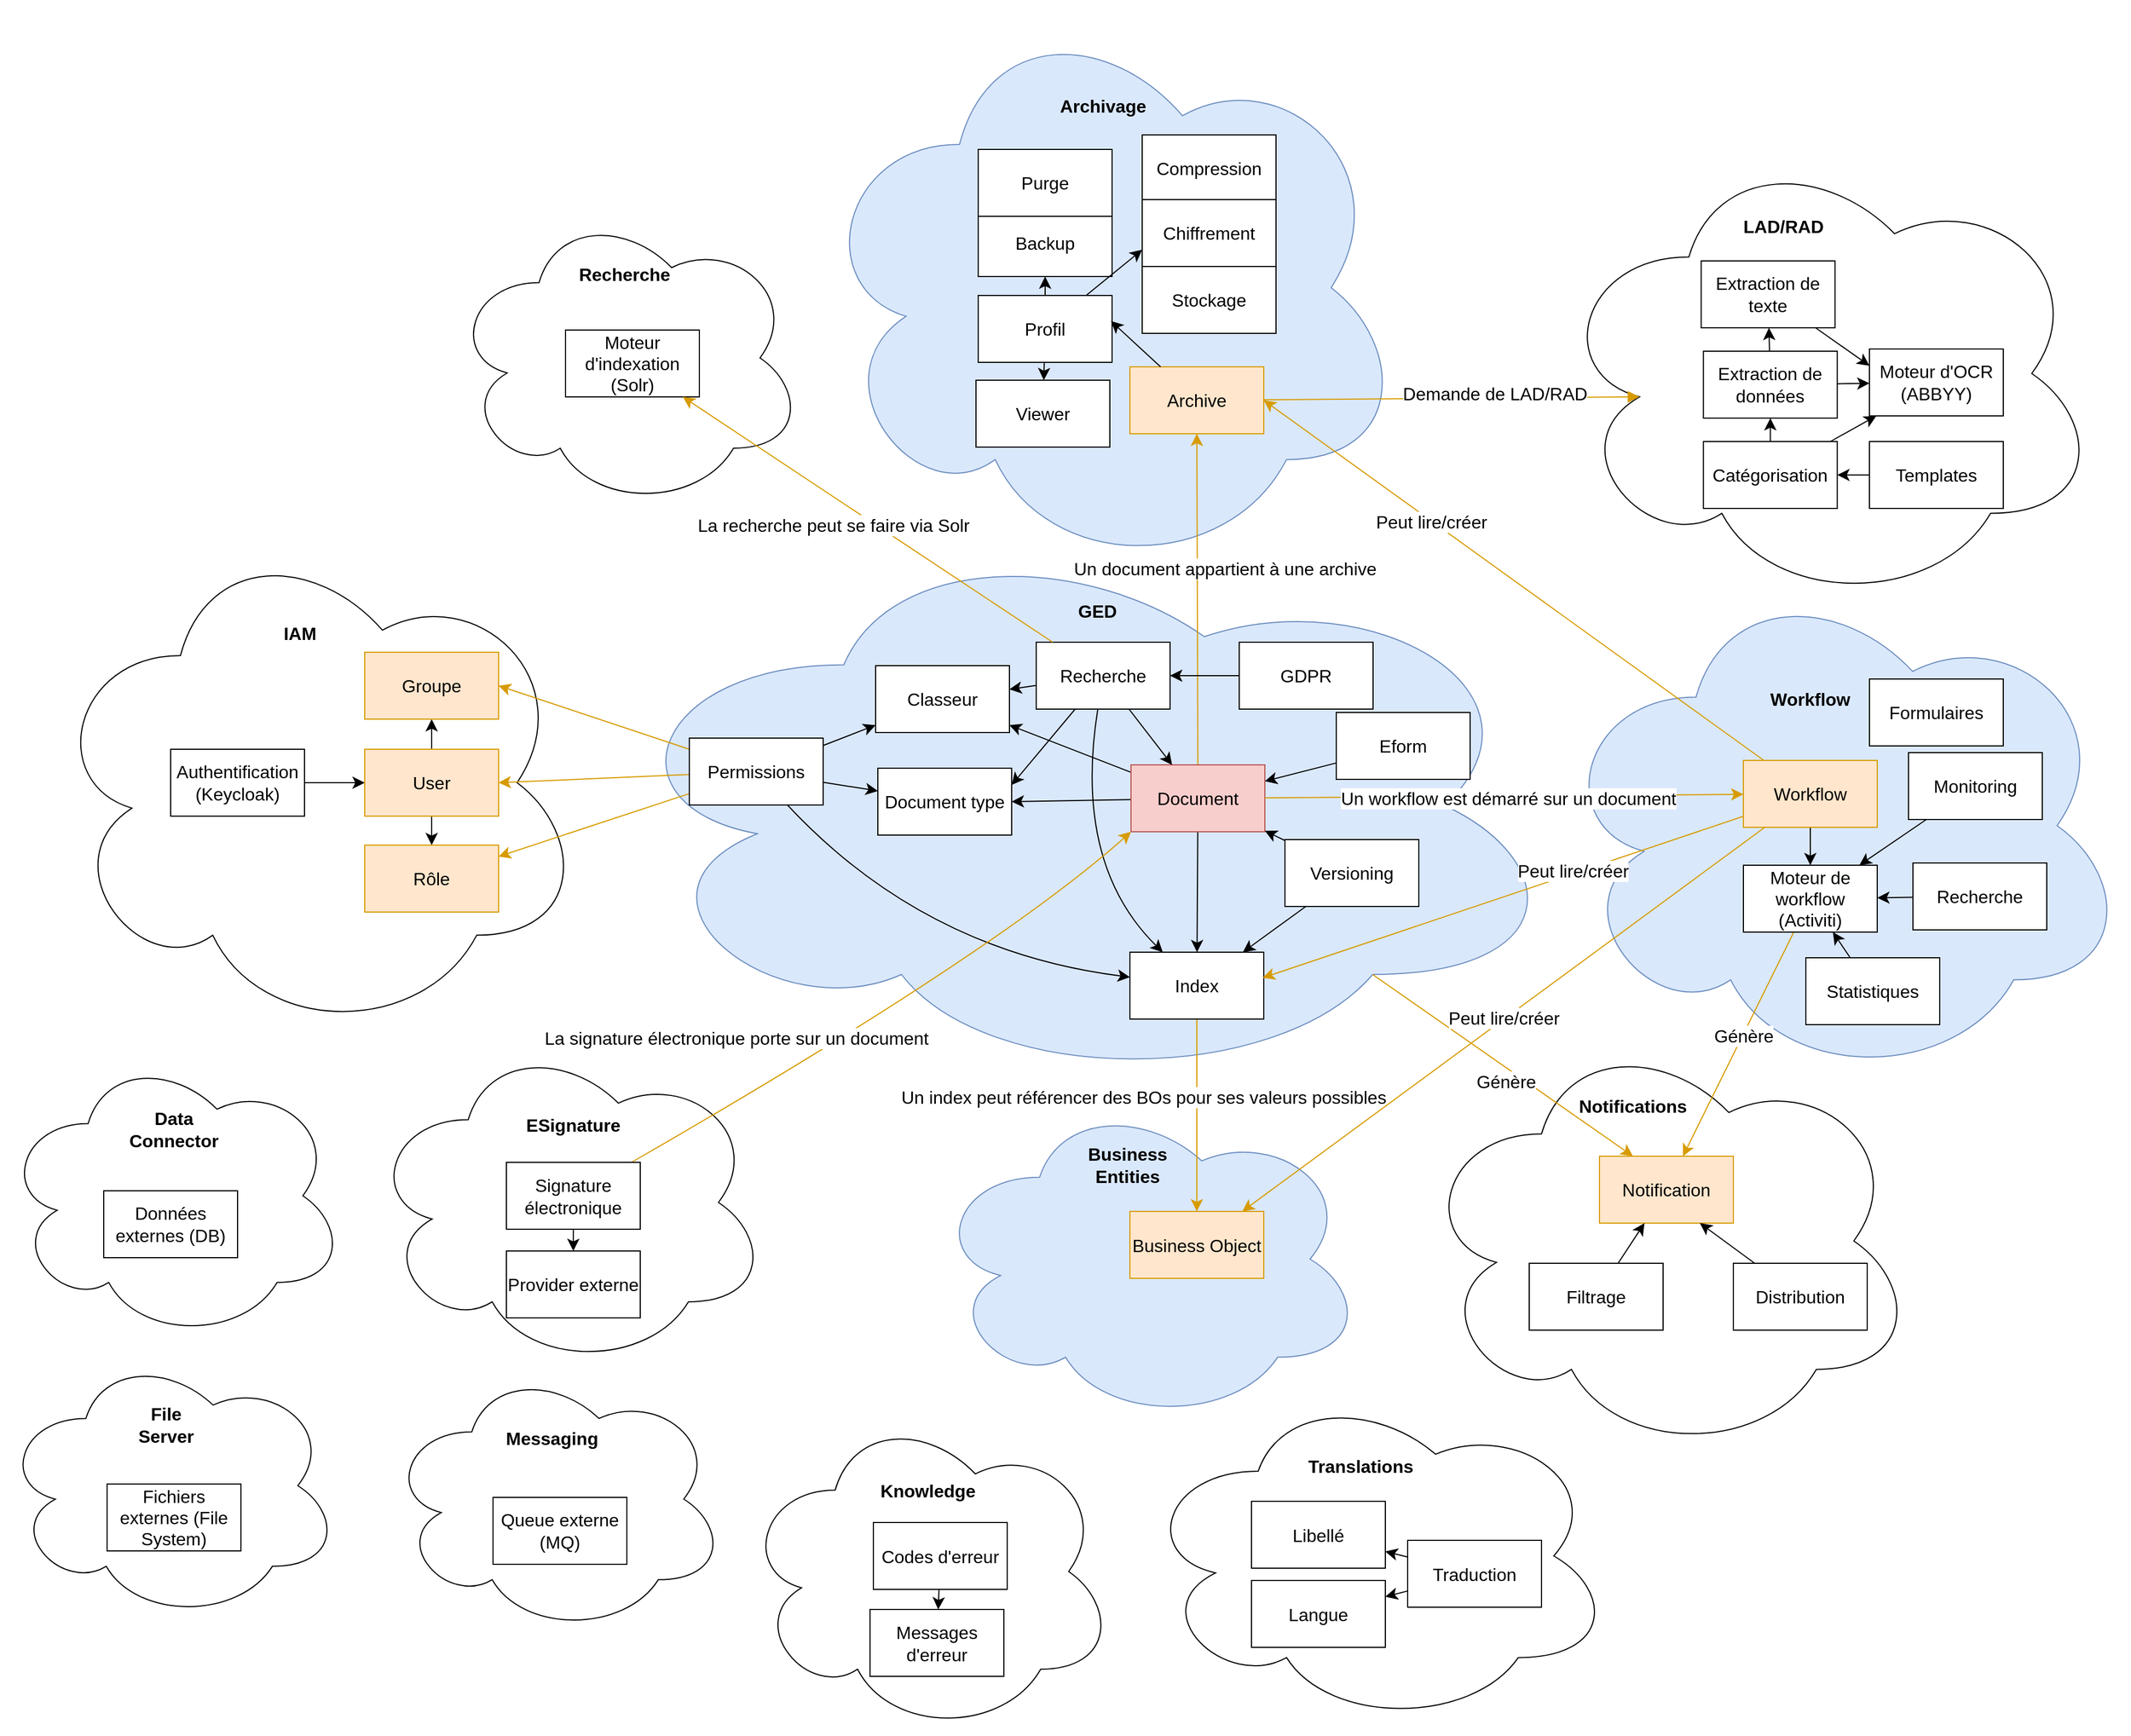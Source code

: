 <mxfile version="23.1.1" type="github">
  <diagram name="Page-1" id="0cTdit1bKc_Ym_qucfK5">
    <mxGraphModel dx="3034" dy="1724" grid="0" gridSize="10" guides="1" tooltips="1" connect="1" arrows="1" fold="1" page="0" pageScale="1" pageWidth="827" pageHeight="1169" math="0" shadow="0">
      <root>
        <mxCell id="0" />
        <mxCell id="1" parent="0" />
        <mxCell id="MWsR9NhOi4AlFJ0MHyTv-120" value="" style="ellipse;shape=cloud;whiteSpace=wrap;html=1;fontSize=16;" parent="1" vertex="1">
          <mxGeometry x="44" y="263" width="448" height="384" as="geometry" />
        </mxCell>
        <mxCell id="MWsR9NhOi4AlFJ0MHyTv-60" value="" style="ellipse;shape=cloud;whiteSpace=wrap;html=1;fontSize=16;" parent="1" vertex="1">
          <mxGeometry x="-1185" y="-184" width="483" height="456" as="geometry" />
        </mxCell>
        <mxCell id="MWsR9NhOi4AlFJ0MHyTv-30" value="" style="ellipse;shape=cloud;whiteSpace=wrap;html=1;fontSize=16;fillColor=#dae8fc;strokeColor=#6c8ebf;" parent="1" vertex="1">
          <mxGeometry x="-499" y="-657" width="533" height="514" as="geometry" />
        </mxCell>
        <mxCell id="MWsR9NhOi4AlFJ0MHyTv-17" value="" style="ellipse;shape=cloud;whiteSpace=wrap;html=1;fontSize=16;fillColor=#dae8fc;strokeColor=#6c8ebf;" parent="1" vertex="1">
          <mxGeometry x="-391" y="324.5" width="388" height="293.5" as="geometry" />
        </mxCell>
        <mxCell id="MWsR9NhOi4AlFJ0MHyTv-8" value="" style="ellipse;shape=cloud;whiteSpace=wrap;html=1;fontSize=16;fillColor=#dae8fc;strokeColor=#6c8ebf;" parent="1" vertex="1">
          <mxGeometry x="-685" y="-188" width="862" height="505" as="geometry" />
        </mxCell>
        <mxCell id="MWsR9NhOi4AlFJ0MHyTv-7" style="edgeStyle=none;curved=1;rounded=0;orthogonalLoop=1;jettySize=auto;html=1;fontSize=12;startSize=8;endSize=8;" parent="1" source="MWsR9NhOi4AlFJ0MHyTv-1" target="MWsR9NhOi4AlFJ0MHyTv-2" edge="1">
          <mxGeometry relative="1" as="geometry" />
        </mxCell>
        <mxCell id="MWsR9NhOi4AlFJ0MHyTv-15" style="edgeStyle=none;curved=1;rounded=0;orthogonalLoop=1;jettySize=auto;html=1;entryX=1;entryY=0.5;entryDx=0;entryDy=0;fontSize=12;startSize=8;endSize=8;" parent="1" source="MWsR9NhOi4AlFJ0MHyTv-1" target="MWsR9NhOi4AlFJ0MHyTv-3" edge="1">
          <mxGeometry relative="1" as="geometry" />
        </mxCell>
        <mxCell id="MWsR9NhOi4AlFJ0MHyTv-32" style="edgeStyle=none;curved=1;rounded=0;orthogonalLoop=1;jettySize=auto;html=1;entryX=0.5;entryY=1;entryDx=0;entryDy=0;fontSize=12;startSize=8;endSize=8;startArrow=none;startFill=0;fillColor=#ffe6cc;strokeColor=#d79b00;endArrow=classic;endFill=1;" parent="1" source="MWsR9NhOi4AlFJ0MHyTv-1" target="MWsR9NhOi4AlFJ0MHyTv-31" edge="1">
          <mxGeometry relative="1" as="geometry" />
        </mxCell>
        <mxCell id="MWsR9NhOi4AlFJ0MHyTv-38" value="Un document appartient à une archive" style="edgeLabel;html=1;align=center;verticalAlign=middle;resizable=0;points=[];fontSize=16;" parent="MWsR9NhOi4AlFJ0MHyTv-32" vertex="1" connectable="0">
          <mxGeometry x="0.11" y="-2" relative="1" as="geometry">
            <mxPoint x="22" y="-11" as="offset" />
          </mxGeometry>
        </mxCell>
        <mxCell id="MWsR9NhOi4AlFJ0MHyTv-55" style="edgeStyle=none;curved=1;rounded=0;orthogonalLoop=1;jettySize=auto;html=1;fontSize=12;startSize=8;endSize=8;" parent="1" source="MWsR9NhOi4AlFJ0MHyTv-1" target="MWsR9NhOi4AlFJ0MHyTv-54" edge="1">
          <mxGeometry relative="1" as="geometry" />
        </mxCell>
        <mxCell id="MWsR9NhOi4AlFJ0MHyTv-1" value="Document" style="rounded=0;whiteSpace=wrap;html=1;fontSize=16;fillColor=#f8cecc;strokeColor=#b85450;" parent="1" vertex="1">
          <mxGeometry x="-212" y="28" width="120" height="60" as="geometry" />
        </mxCell>
        <mxCell id="MWsR9NhOi4AlFJ0MHyTv-25" style="edgeStyle=none;curved=1;rounded=0;orthogonalLoop=1;jettySize=auto;html=1;fontSize=12;startSize=8;endSize=8;fillColor=#ffe6cc;strokeColor=#d79b00;" parent="1" source="MWsR9NhOi4AlFJ0MHyTv-2" target="MWsR9NhOi4AlFJ0MHyTv-18" edge="1">
          <mxGeometry relative="1" as="geometry" />
        </mxCell>
        <mxCell id="MWsR9NhOi4AlFJ0MHyTv-27" value="Un index peut référencer des BOs pour ses valeurs possibles" style="edgeLabel;html=1;align=center;verticalAlign=middle;resizable=0;points=[];fontSize=16;" parent="MWsR9NhOi4AlFJ0MHyTv-25" vertex="1" connectable="0">
          <mxGeometry x="-0.388" y="4" relative="1" as="geometry">
            <mxPoint x="-52" y="17" as="offset" />
          </mxGeometry>
        </mxCell>
        <mxCell id="MWsR9NhOi4AlFJ0MHyTv-129" style="edgeStyle=none;curved=1;rounded=0;orthogonalLoop=1;jettySize=auto;html=1;entryX=0.25;entryY=0;entryDx=0;entryDy=0;fontSize=12;startSize=8;endSize=8;exitX=0.8;exitY=0.8;exitDx=0;exitDy=0;exitPerimeter=0;fillColor=#ffe6cc;strokeColor=#d79b00;" parent="1" source="MWsR9NhOi4AlFJ0MHyTv-8" target="MWsR9NhOi4AlFJ0MHyTv-121" edge="1">
          <mxGeometry relative="1" as="geometry" />
        </mxCell>
        <mxCell id="MWsR9NhOi4AlFJ0MHyTv-130" value="Génère" style="edgeLabel;html=1;align=center;verticalAlign=middle;resizable=0;points=[];fontSize=16;" parent="MWsR9NhOi4AlFJ0MHyTv-129" vertex="1" connectable="0">
          <mxGeometry x="-0.18" y="-1" relative="1" as="geometry">
            <mxPoint x="24" y="28" as="offset" />
          </mxGeometry>
        </mxCell>
        <mxCell id="MWsR9NhOi4AlFJ0MHyTv-2" value="Index" style="rounded=0;whiteSpace=wrap;html=1;fontSize=16;" parent="1" vertex="1">
          <mxGeometry x="-213" y="196" width="120" height="60" as="geometry" />
        </mxCell>
        <mxCell id="MWsR9NhOi4AlFJ0MHyTv-3" value="Document type" style="rounded=0;whiteSpace=wrap;html=1;fontSize=16;" parent="1" vertex="1">
          <mxGeometry x="-439" y="31" width="120" height="60" as="geometry" />
        </mxCell>
        <mxCell id="MWsR9NhOi4AlFJ0MHyTv-9" value="GED" style="text;html=1;strokeColor=none;fillColor=none;align=center;verticalAlign=middle;whiteSpace=wrap;rounded=0;fontSize=16;fontStyle=1" parent="1" vertex="1">
          <mxGeometry x="-272" y="-125" width="60" height="30" as="geometry" />
        </mxCell>
        <mxCell id="MWsR9NhOi4AlFJ0MHyTv-10" value="" style="ellipse;shape=cloud;whiteSpace=wrap;html=1;fontSize=16;fillColor=#dae8fc;strokeColor=#6c8ebf;" parent="1" vertex="1">
          <mxGeometry x="165" y="-148" width="518" height="461" as="geometry" />
        </mxCell>
        <mxCell id="MWsR9NhOi4AlFJ0MHyTv-20" style="edgeStyle=none;curved=1;rounded=0;orthogonalLoop=1;jettySize=auto;html=1;fontSize=12;startSize=8;endSize=8;endArrow=none;endFill=0;startArrow=classic;startFill=1;fillColor=#ffe6cc;strokeColor=#d79b00;" parent="1" source="MWsR9NhOi4AlFJ0MHyTv-11" target="MWsR9NhOi4AlFJ0MHyTv-1" edge="1">
          <mxGeometry relative="1" as="geometry" />
        </mxCell>
        <mxCell id="MWsR9NhOi4AlFJ0MHyTv-26" value="Un workflow est démarré sur un document" style="edgeLabel;html=1;align=center;verticalAlign=middle;resizable=0;points=[];fontSize=16;" parent="MWsR9NhOi4AlFJ0MHyTv-20" vertex="1" connectable="0">
          <mxGeometry x="0.148" relative="1" as="geometry">
            <mxPoint x="35" y="2" as="offset" />
          </mxGeometry>
        </mxCell>
        <mxCell id="MWsR9NhOi4AlFJ0MHyTv-39" style="edgeStyle=none;curved=1;rounded=0;orthogonalLoop=1;jettySize=auto;html=1;entryX=1;entryY=0.5;entryDx=0;entryDy=0;fontSize=12;startSize=8;endSize=8;fillColor=#ffe6cc;strokeColor=#d79b00;" parent="1" source="MWsR9NhOi4AlFJ0MHyTv-11" target="MWsR9NhOi4AlFJ0MHyTv-31" edge="1">
          <mxGeometry relative="1" as="geometry" />
        </mxCell>
        <mxCell id="MWsR9NhOi4AlFJ0MHyTv-40" value="Peut lire/créer" style="edgeLabel;html=1;align=center;verticalAlign=middle;resizable=0;points=[];fontSize=16;" parent="MWsR9NhOi4AlFJ0MHyTv-39" vertex="1" connectable="0">
          <mxGeometry x="0.33" y="1" relative="1" as="geometry">
            <mxPoint as="offset" />
          </mxGeometry>
        </mxCell>
        <mxCell id="MWsR9NhOi4AlFJ0MHyTv-44" style="edgeStyle=none;curved=1;rounded=0;orthogonalLoop=1;jettySize=auto;html=1;fontSize=12;startSize=8;endSize=8;fillColor=#ffe6cc;strokeColor=#d79b00;" parent="1" source="MWsR9NhOi4AlFJ0MHyTv-11" target="MWsR9NhOi4AlFJ0MHyTv-18" edge="1">
          <mxGeometry relative="1" as="geometry" />
        </mxCell>
        <mxCell id="MWsR9NhOi4AlFJ0MHyTv-45" value="Peut lire/créer" style="edgeLabel;html=1;align=center;verticalAlign=middle;resizable=0;points=[];fontSize=16;" parent="MWsR9NhOi4AlFJ0MHyTv-44" vertex="1" connectable="0">
          <mxGeometry x="-0.002" y="-1" relative="1" as="geometry">
            <mxPoint as="offset" />
          </mxGeometry>
        </mxCell>
        <mxCell id="MWsR9NhOi4AlFJ0MHyTv-164" style="edgeStyle=none;curved=1;rounded=0;orthogonalLoop=1;jettySize=auto;html=1;fontSize=12;startSize=8;endSize=8;" parent="1" source="MWsR9NhOi4AlFJ0MHyTv-11" target="MWsR9NhOi4AlFJ0MHyTv-46" edge="1">
          <mxGeometry relative="1" as="geometry" />
        </mxCell>
        <mxCell id="MWsR9NhOi4AlFJ0MHyTv-11" value="Workflow" style="rounded=0;whiteSpace=wrap;html=1;fontSize=16;fillColor=#ffe6cc;strokeColor=#d79b00;" parent="1" vertex="1">
          <mxGeometry x="337" y="24" width="120" height="60" as="geometry" />
        </mxCell>
        <mxCell id="MWsR9NhOi4AlFJ0MHyTv-13" value="Workflow" style="text;html=1;strokeColor=none;fillColor=none;align=center;verticalAlign=middle;whiteSpace=wrap;rounded=0;fontSize=16;fontStyle=1" parent="1" vertex="1">
          <mxGeometry x="367" y="-46" width="60" height="30" as="geometry" />
        </mxCell>
        <mxCell id="MWsR9NhOi4AlFJ0MHyTv-18" value="Business Object" style="rounded=0;whiteSpace=wrap;html=1;fontSize=16;fillColor=#ffe6cc;strokeColor=#d79b00;" parent="1" vertex="1">
          <mxGeometry x="-213" y="428.5" width="120" height="60" as="geometry" />
        </mxCell>
        <mxCell id="MWsR9NhOi4AlFJ0MHyTv-21" value="Business Entities " style="text;html=1;strokeColor=none;fillColor=none;align=center;verticalAlign=middle;whiteSpace=wrap;rounded=0;fontSize=16;fontStyle=1" parent="1" vertex="1">
          <mxGeometry x="-245" y="371.5" width="60" height="30" as="geometry" />
        </mxCell>
        <mxCell id="MWsR9NhOi4AlFJ0MHyTv-31" value="Archive" style="rounded=0;whiteSpace=wrap;html=1;fontSize=16;fillColor=#ffe6cc;strokeColor=#d79b00;" parent="1" vertex="1">
          <mxGeometry x="-213" y="-329" width="120" height="60" as="geometry" />
        </mxCell>
        <mxCell id="MWsR9NhOi4AlFJ0MHyTv-33" value="Stockage" style="rounded=0;whiteSpace=wrap;html=1;fontSize=16;" parent="1" vertex="1">
          <mxGeometry x="-202" y="-419" width="120" height="60" as="geometry" />
        </mxCell>
        <mxCell id="MWsR9NhOi4AlFJ0MHyTv-35" value="Archivage" style="text;html=1;strokeColor=none;fillColor=none;align=center;verticalAlign=middle;whiteSpace=wrap;rounded=0;fontSize=16;shadow=0;fontStyle=1" parent="1" vertex="1">
          <mxGeometry x="-267" y="-578" width="60" height="30" as="geometry" />
        </mxCell>
        <mxCell id="MWsR9NhOi4AlFJ0MHyTv-36" value="Backup" style="rounded=0;whiteSpace=wrap;html=1;fontSize=16;" parent="1" vertex="1">
          <mxGeometry x="-349" y="-470" width="120" height="60" as="geometry" />
        </mxCell>
        <mxCell id="MWsR9NhOi4AlFJ0MHyTv-42" style="edgeStyle=none;curved=1;rounded=0;orthogonalLoop=1;jettySize=auto;html=1;entryX=0.992;entryY=0.383;entryDx=0;entryDy=0;entryPerimeter=0;fontSize=12;startSize=8;endSize=8;fillColor=#ffe6cc;strokeColor=#d79b00;" parent="1" source="MWsR9NhOi4AlFJ0MHyTv-11" target="MWsR9NhOi4AlFJ0MHyTv-2" edge="1">
          <mxGeometry relative="1" as="geometry" />
        </mxCell>
        <mxCell id="MWsR9NhOi4AlFJ0MHyTv-43" value="Peut lire/créer" style="edgeLabel;html=1;align=center;verticalAlign=middle;resizable=0;points=[];fontSize=16;" parent="MWsR9NhOi4AlFJ0MHyTv-42" vertex="1" connectable="0">
          <mxGeometry x="0.169" y="-1" relative="1" as="geometry">
            <mxPoint x="99" y="-35" as="offset" />
          </mxGeometry>
        </mxCell>
        <mxCell id="MWsR9NhOi4AlFJ0MHyTv-127" style="edgeStyle=none;curved=1;rounded=0;orthogonalLoop=1;jettySize=auto;html=1;fontSize=12;startSize=8;endSize=8;fillColor=#ffe6cc;strokeColor=#d79b00;" parent="1" source="MWsR9NhOi4AlFJ0MHyTv-46" target="MWsR9NhOi4AlFJ0MHyTv-121" edge="1">
          <mxGeometry relative="1" as="geometry" />
        </mxCell>
        <mxCell id="MWsR9NhOi4AlFJ0MHyTv-128" value="Génère" style="edgeLabel;html=1;align=center;verticalAlign=middle;resizable=0;points=[];fontSize=16;" parent="MWsR9NhOi4AlFJ0MHyTv-127" vertex="1" connectable="0">
          <mxGeometry x="-0.08" relative="1" as="geometry">
            <mxPoint as="offset" />
          </mxGeometry>
        </mxCell>
        <mxCell id="MWsR9NhOi4AlFJ0MHyTv-46" value="Moteur de workflow (Activiti)" style="rounded=0;whiteSpace=wrap;html=1;fontSize=16;" parent="1" vertex="1">
          <mxGeometry x="337" y="118" width="120" height="60" as="geometry" />
        </mxCell>
        <mxCell id="MWsR9NhOi4AlFJ0MHyTv-165" style="edgeStyle=none;curved=1;rounded=0;orthogonalLoop=1;jettySize=auto;html=1;fontSize=12;startSize=8;endSize=8;" parent="1" source="MWsR9NhOi4AlFJ0MHyTv-48" target="MWsR9NhOi4AlFJ0MHyTv-46" edge="1">
          <mxGeometry relative="1" as="geometry" />
        </mxCell>
        <mxCell id="MWsR9NhOi4AlFJ0MHyTv-48" value="Monitoring" style="rounded=0;whiteSpace=wrap;html=1;fontSize=16;" parent="1" vertex="1">
          <mxGeometry x="485" y="17" width="120" height="60" as="geometry" />
        </mxCell>
        <mxCell id="MWsR9NhOi4AlFJ0MHyTv-157" style="edgeStyle=none;curved=1;rounded=0;orthogonalLoop=1;jettySize=auto;html=1;fontSize=12;startSize=8;endSize=8;" parent="1" source="MWsR9NhOi4AlFJ0MHyTv-50" target="MWsR9NhOi4AlFJ0MHyTv-54" edge="1">
          <mxGeometry relative="1" as="geometry" />
        </mxCell>
        <mxCell id="MWsR9NhOi4AlFJ0MHyTv-158" style="edgeStyle=none;curved=1;rounded=0;orthogonalLoop=1;jettySize=auto;html=1;fontSize=12;startSize=8;endSize=8;" parent="1" source="MWsR9NhOi4AlFJ0MHyTv-50" target="MWsR9NhOi4AlFJ0MHyTv-1" edge="1">
          <mxGeometry relative="1" as="geometry" />
        </mxCell>
        <mxCell id="MWsR9NhOi4AlFJ0MHyTv-159" style="edgeStyle=none;curved=1;rounded=0;orthogonalLoop=1;jettySize=auto;html=1;fontSize=12;startSize=8;endSize=8;" parent="1" source="MWsR9NhOi4AlFJ0MHyTv-50" target="MWsR9NhOi4AlFJ0MHyTv-2" edge="1">
          <mxGeometry relative="1" as="geometry">
            <Array as="points">
              <mxPoint x="-264" y="117" />
            </Array>
          </mxGeometry>
        </mxCell>
        <mxCell id="MWsR9NhOi4AlFJ0MHyTv-160" style="edgeStyle=none;curved=1;rounded=0;orthogonalLoop=1;jettySize=auto;html=1;entryX=1;entryY=0.25;entryDx=0;entryDy=0;fontSize=12;startSize=8;endSize=8;" parent="1" source="MWsR9NhOi4AlFJ0MHyTv-50" target="MWsR9NhOi4AlFJ0MHyTv-3" edge="1">
          <mxGeometry relative="1" as="geometry" />
        </mxCell>
        <mxCell id="MWsR9NhOi4AlFJ0MHyTv-50" value="Recherche" style="rounded=0;whiteSpace=wrap;html=1;fontSize=16;" parent="1" vertex="1">
          <mxGeometry x="-297" y="-82" width="120" height="60" as="geometry" />
        </mxCell>
        <mxCell id="MWsR9NhOi4AlFJ0MHyTv-54" value="Classeur" style="rounded=0;whiteSpace=wrap;html=1;fontSize=16;" parent="1" vertex="1">
          <mxGeometry x="-441" y="-61" width="120" height="60" as="geometry" />
        </mxCell>
        <mxCell id="MWsR9NhOi4AlFJ0MHyTv-57" style="edgeStyle=none;curved=1;rounded=0;orthogonalLoop=1;jettySize=auto;html=1;fontSize=12;startSize=8;endSize=8;" parent="1" source="MWsR9NhOi4AlFJ0MHyTv-56" target="MWsR9NhOi4AlFJ0MHyTv-54" edge="1">
          <mxGeometry relative="1" as="geometry" />
        </mxCell>
        <mxCell id="MWsR9NhOi4AlFJ0MHyTv-58" style="edgeStyle=none;curved=1;rounded=0;orthogonalLoop=1;jettySize=auto;html=1;fontSize=12;startSize=8;endSize=8;" parent="1" source="MWsR9NhOi4AlFJ0MHyTv-56" target="MWsR9NhOi4AlFJ0MHyTv-3" edge="1">
          <mxGeometry relative="1" as="geometry" />
        </mxCell>
        <mxCell id="MWsR9NhOi4AlFJ0MHyTv-74" style="edgeStyle=none;curved=1;rounded=0;orthogonalLoop=1;jettySize=auto;html=1;entryX=1;entryY=0.5;entryDx=0;entryDy=0;fontSize=12;startSize=8;endSize=8;fillColor=#ffe6cc;strokeColor=#d79b00;" parent="1" source="MWsR9NhOi4AlFJ0MHyTv-56" target="MWsR9NhOi4AlFJ0MHyTv-65" edge="1">
          <mxGeometry relative="1" as="geometry" />
        </mxCell>
        <mxCell id="MWsR9NhOi4AlFJ0MHyTv-75" style="edgeStyle=none;curved=1;rounded=0;orthogonalLoop=1;jettySize=auto;html=1;entryX=1;entryY=0.5;entryDx=0;entryDy=0;fontSize=12;startSize=8;endSize=8;fillColor=#ffe6cc;strokeColor=#d79b00;" parent="1" source="MWsR9NhOi4AlFJ0MHyTv-56" target="MWsR9NhOi4AlFJ0MHyTv-62" edge="1">
          <mxGeometry relative="1" as="geometry" />
        </mxCell>
        <mxCell id="MWsR9NhOi4AlFJ0MHyTv-76" style="edgeStyle=none;curved=1;rounded=0;orthogonalLoop=1;jettySize=auto;html=1;fontSize=12;startSize=8;endSize=8;fillColor=#ffe6cc;strokeColor=#d79b00;" parent="1" source="MWsR9NhOi4AlFJ0MHyTv-56" target="MWsR9NhOi4AlFJ0MHyTv-63" edge="1">
          <mxGeometry relative="1" as="geometry" />
        </mxCell>
        <mxCell id="MWsR9NhOi4AlFJ0MHyTv-156" style="edgeStyle=none;curved=1;rounded=0;orthogonalLoop=1;jettySize=auto;html=1;fontSize=12;startSize=8;endSize=8;" parent="1" source="MWsR9NhOi4AlFJ0MHyTv-56" target="MWsR9NhOi4AlFJ0MHyTv-2" edge="1">
          <mxGeometry relative="1" as="geometry">
            <Array as="points">
              <mxPoint x="-398" y="195" />
            </Array>
          </mxGeometry>
        </mxCell>
        <mxCell id="MWsR9NhOi4AlFJ0MHyTv-56" value="Permissions" style="rounded=0;whiteSpace=wrap;html=1;fontSize=16;" parent="1" vertex="1">
          <mxGeometry x="-608" y="4" width="120" height="60" as="geometry" />
        </mxCell>
        <mxCell id="MWsR9NhOi4AlFJ0MHyTv-66" style="edgeStyle=none;curved=1;rounded=0;orthogonalLoop=1;jettySize=auto;html=1;fontSize=12;startSize=8;endSize=8;" parent="1" source="MWsR9NhOi4AlFJ0MHyTv-61" target="MWsR9NhOi4AlFJ0MHyTv-62" edge="1">
          <mxGeometry relative="1" as="geometry" />
        </mxCell>
        <mxCell id="MWsR9NhOi4AlFJ0MHyTv-61" value="Authentification (Keycloak)" style="rounded=0;whiteSpace=wrap;html=1;fontSize=16;" parent="1" vertex="1">
          <mxGeometry x="-1073" y="14" width="120" height="60" as="geometry" />
        </mxCell>
        <mxCell id="MWsR9NhOi4AlFJ0MHyTv-72" style="edgeStyle=none;curved=1;rounded=0;orthogonalLoop=1;jettySize=auto;html=1;fontSize=12;startSize=8;endSize=8;" parent="1" source="MWsR9NhOi4AlFJ0MHyTv-62" target="MWsR9NhOi4AlFJ0MHyTv-65" edge="1">
          <mxGeometry relative="1" as="geometry" />
        </mxCell>
        <mxCell id="MWsR9NhOi4AlFJ0MHyTv-73" style="edgeStyle=none;curved=1;rounded=0;orthogonalLoop=1;jettySize=auto;html=1;fontSize=12;startSize=8;endSize=8;" parent="1" source="MWsR9NhOi4AlFJ0MHyTv-62" target="MWsR9NhOi4AlFJ0MHyTv-63" edge="1">
          <mxGeometry relative="1" as="geometry" />
        </mxCell>
        <mxCell id="MWsR9NhOi4AlFJ0MHyTv-62" value="User" style="rounded=0;whiteSpace=wrap;html=1;fontSize=16;fillColor=#ffe6cc;strokeColor=#d79b00;" parent="1" vertex="1">
          <mxGeometry x="-899" y="14" width="120" height="60" as="geometry" />
        </mxCell>
        <mxCell id="MWsR9NhOi4AlFJ0MHyTv-63" value="Rôle" style="rounded=0;whiteSpace=wrap;html=1;fontSize=16;fillColor=#ffe6cc;strokeColor=#d79b00;" parent="1" vertex="1">
          <mxGeometry x="-899" y="100" width="120" height="60" as="geometry" />
        </mxCell>
        <mxCell id="MWsR9NhOi4AlFJ0MHyTv-65" value="Groupe" style="rounded=0;whiteSpace=wrap;html=1;fontSize=16;fillColor=#ffe6cc;strokeColor=#d79b00;" parent="1" vertex="1">
          <mxGeometry x="-899" y="-73" width="120" height="60" as="geometry" />
        </mxCell>
        <mxCell id="MWsR9NhOi4AlFJ0MHyTv-67" value="IAM" style="text;html=1;strokeColor=none;fillColor=none;align=center;verticalAlign=middle;whiteSpace=wrap;rounded=0;fontSize=16;fontStyle=1" parent="1" vertex="1">
          <mxGeometry x="-987" y="-105" width="60" height="30" as="geometry" />
        </mxCell>
        <mxCell id="MWsR9NhOi4AlFJ0MHyTv-78" style="edgeStyle=none;curved=1;rounded=0;orthogonalLoop=1;jettySize=auto;html=1;fontSize=12;startSize=8;endSize=8;" parent="1" source="MWsR9NhOi4AlFJ0MHyTv-77" target="MWsR9NhOi4AlFJ0MHyTv-46" edge="1">
          <mxGeometry relative="1" as="geometry" />
        </mxCell>
        <mxCell id="MWsR9NhOi4AlFJ0MHyTv-77" value="Recherche" style="rounded=0;whiteSpace=wrap;html=1;fontSize=16;" parent="1" vertex="1">
          <mxGeometry x="489" y="116" width="120" height="60" as="geometry" />
        </mxCell>
        <mxCell id="MWsR9NhOi4AlFJ0MHyTv-79" value="" style="ellipse;shape=cloud;whiteSpace=wrap;html=1;fontSize=16;" parent="1" vertex="1">
          <mxGeometry x="165.16" y="-532" width="491.84" height="418" as="geometry" />
        </mxCell>
        <mxCell id="MWsR9NhOi4AlFJ0MHyTv-83" style="edgeStyle=none;curved=1;rounded=0;orthogonalLoop=1;jettySize=auto;html=1;fontSize=12;startSize=8;endSize=8;startArrow=block;startFill=1;endArrow=none;endFill=0;fillColor=#ffe6cc;strokeColor=#d79b00;exitX=0.16;exitY=0.55;exitDx=0;exitDy=0;exitPerimeter=0;" parent="1" source="MWsR9NhOi4AlFJ0MHyTv-79" target="MWsR9NhOi4AlFJ0MHyTv-31" edge="1">
          <mxGeometry relative="1" as="geometry">
            <mxPoint x="230" y="-269" as="sourcePoint" />
          </mxGeometry>
        </mxCell>
        <mxCell id="MWsR9NhOi4AlFJ0MHyTv-84" value="Demande de LAD/RAD" style="edgeLabel;html=1;align=center;verticalAlign=middle;resizable=0;points=[];fontSize=16;" parent="MWsR9NhOi4AlFJ0MHyTv-83" vertex="1" connectable="0">
          <mxGeometry x="-0.062" y="-2" relative="1" as="geometry">
            <mxPoint x="28" y="-2" as="offset" />
          </mxGeometry>
        </mxCell>
        <mxCell id="MWsR9NhOi4AlFJ0MHyTv-81" value="LAD/RAD" style="text;html=1;strokeColor=none;fillColor=none;align=center;verticalAlign=middle;whiteSpace=wrap;rounded=0;fontSize=16;fontStyle=1" parent="1" vertex="1">
          <mxGeometry x="343" y="-470" width="60" height="30" as="geometry" />
        </mxCell>
        <mxCell id="MWsR9NhOi4AlFJ0MHyTv-91" style="edgeStyle=none;curved=1;rounded=0;orthogonalLoop=1;jettySize=auto;html=1;entryX=0;entryY=0.25;entryDx=0;entryDy=0;fontSize=12;startSize=8;endSize=8;" parent="1" source="MWsR9NhOi4AlFJ0MHyTv-85" target="MWsR9NhOi4AlFJ0MHyTv-88" edge="1">
          <mxGeometry relative="1" as="geometry" />
        </mxCell>
        <mxCell id="MWsR9NhOi4AlFJ0MHyTv-85" value="Extraction de texte" style="rounded=0;whiteSpace=wrap;html=1;fontSize=16;" parent="1" vertex="1">
          <mxGeometry x="299.16" y="-424" width="120" height="60" as="geometry" />
        </mxCell>
        <mxCell id="MWsR9NhOi4AlFJ0MHyTv-92" style="edgeStyle=none;curved=1;rounded=0;orthogonalLoop=1;jettySize=auto;html=1;fontSize=12;startSize=8;endSize=8;" parent="1" source="MWsR9NhOi4AlFJ0MHyTv-86" target="MWsR9NhOi4AlFJ0MHyTv-85" edge="1">
          <mxGeometry relative="1" as="geometry" />
        </mxCell>
        <mxCell id="-pzp6EkCXluZw9pxXSIb-16" style="edgeStyle=none;curved=1;rounded=0;orthogonalLoop=1;jettySize=auto;html=1;fontSize=12;startSize=8;endSize=8;" edge="1" parent="1" source="MWsR9NhOi4AlFJ0MHyTv-86" target="MWsR9NhOi4AlFJ0MHyTv-88">
          <mxGeometry relative="1" as="geometry" />
        </mxCell>
        <mxCell id="MWsR9NhOi4AlFJ0MHyTv-86" value="Extraction de données" style="rounded=0;whiteSpace=wrap;html=1;fontSize=16;" parent="1" vertex="1">
          <mxGeometry x="301.16" y="-343" width="120" height="60" as="geometry" />
        </mxCell>
        <mxCell id="MWsR9NhOi4AlFJ0MHyTv-94" style="edgeStyle=none;curved=1;rounded=0;orthogonalLoop=1;jettySize=auto;html=1;fontSize=12;startSize=8;endSize=8;" parent="1" source="MWsR9NhOi4AlFJ0MHyTv-87" target="MWsR9NhOi4AlFJ0MHyTv-88" edge="1">
          <mxGeometry relative="1" as="geometry" />
        </mxCell>
        <mxCell id="-pzp6EkCXluZw9pxXSIb-15" style="edgeStyle=none;curved=1;rounded=0;orthogonalLoop=1;jettySize=auto;html=1;fontSize=12;startSize=8;endSize=8;" edge="1" parent="1" source="MWsR9NhOi4AlFJ0MHyTv-87" target="MWsR9NhOi4AlFJ0MHyTv-86">
          <mxGeometry relative="1" as="geometry" />
        </mxCell>
        <mxCell id="MWsR9NhOi4AlFJ0MHyTv-87" value="Catégorisation" style="rounded=0;whiteSpace=wrap;html=1;fontSize=16;" parent="1" vertex="1">
          <mxGeometry x="301.16" y="-262" width="120" height="60" as="geometry" />
        </mxCell>
        <mxCell id="MWsR9NhOi4AlFJ0MHyTv-88" value="Moteur d&#39;OCR (ABBYY)" style="rounded=0;whiteSpace=wrap;html=1;fontSize=16;" parent="1" vertex="1">
          <mxGeometry x="450" y="-345" width="120" height="60" as="geometry" />
        </mxCell>
        <mxCell id="MWsR9NhOi4AlFJ0MHyTv-95" value="" style="ellipse;shape=cloud;whiteSpace=wrap;html=1;fontSize=16;" parent="1" vertex="1">
          <mxGeometry x="-1224" y="285" width="308" height="259" as="geometry" />
        </mxCell>
        <mxCell id="MWsR9NhOi4AlFJ0MHyTv-96" value="Data Connector" style="text;html=1;strokeColor=none;fillColor=none;align=center;verticalAlign=middle;whiteSpace=wrap;rounded=0;fontSize=16;fontStyle=1" parent="1" vertex="1">
          <mxGeometry x="-1100" y="340" width="60" height="30" as="geometry" />
        </mxCell>
        <mxCell id="MWsR9NhOi4AlFJ0MHyTv-97" value="Données externes (DB)" style="rounded=0;whiteSpace=wrap;html=1;fontSize=16;" parent="1" vertex="1">
          <mxGeometry x="-1133" y="410" width="120" height="60" as="geometry" />
        </mxCell>
        <mxCell id="MWsR9NhOi4AlFJ0MHyTv-99" style="edgeStyle=none;curved=1;rounded=0;orthogonalLoop=1;jettySize=auto;html=1;fontSize=12;startSize=8;endSize=8;" parent="1" source="MWsR9NhOi4AlFJ0MHyTv-98" target="MWsR9NhOi4AlFJ0MHyTv-1" edge="1">
          <mxGeometry relative="1" as="geometry" />
        </mxCell>
        <mxCell id="MWsR9NhOi4AlFJ0MHyTv-98" value="Eform" style="rounded=0;whiteSpace=wrap;html=1;fontSize=16;" parent="1" vertex="1">
          <mxGeometry x="-28" y="-19" width="120" height="60" as="geometry" />
        </mxCell>
        <mxCell id="MWsR9NhOi4AlFJ0MHyTv-100" value="" style="ellipse;shape=cloud;whiteSpace=wrap;html=1;fontSize=16;" parent="1" vertex="1">
          <mxGeometry x="-896" y="272" width="359" height="297" as="geometry" />
        </mxCell>
        <mxCell id="MWsR9NhOi4AlFJ0MHyTv-103" style="edgeStyle=none;curved=1;rounded=0;orthogonalLoop=1;jettySize=auto;html=1;fontSize=12;startSize=8;endSize=8;fillColor=#ffe6cc;strokeColor=#d79b00;entryX=0;entryY=1;entryDx=0;entryDy=0;" parent="1" source="MWsR9NhOi4AlFJ0MHyTv-101" target="MWsR9NhOi4AlFJ0MHyTv-1" edge="1">
          <mxGeometry relative="1" as="geometry">
            <Array as="points">
              <mxPoint x="-334" y="197" />
            </Array>
          </mxGeometry>
        </mxCell>
        <mxCell id="MWsR9NhOi4AlFJ0MHyTv-104" value="La signature électronique porte sur un document" style="edgeLabel;html=1;align=center;verticalAlign=middle;resizable=0;points=[];fontSize=16;" parent="MWsR9NhOi4AlFJ0MHyTv-103" vertex="1" connectable="0">
          <mxGeometry x="-0.481" y="8" relative="1" as="geometry">
            <mxPoint x="-24" y="-35" as="offset" />
          </mxGeometry>
        </mxCell>
        <mxCell id="MWsR9NhOi4AlFJ0MHyTv-140" style="edgeStyle=none;curved=1;rounded=0;orthogonalLoop=1;jettySize=auto;html=1;fontSize=12;startSize=8;endSize=8;" parent="1" source="MWsR9NhOi4AlFJ0MHyTv-101" target="MWsR9NhOi4AlFJ0MHyTv-118" edge="1">
          <mxGeometry relative="1" as="geometry" />
        </mxCell>
        <mxCell id="MWsR9NhOi4AlFJ0MHyTv-101" value="Signature électronique" style="rounded=0;whiteSpace=wrap;html=1;fontSize=16;" parent="1" vertex="1">
          <mxGeometry x="-772" y="384.5" width="120" height="60" as="geometry" />
        </mxCell>
        <mxCell id="MWsR9NhOi4AlFJ0MHyTv-102" value="ESignature" style="text;html=1;strokeColor=none;fillColor=none;align=center;verticalAlign=middle;whiteSpace=wrap;rounded=0;fontSize=16;fontStyle=1" parent="1" vertex="1">
          <mxGeometry x="-742" y="336" width="60" height="30" as="geometry" />
        </mxCell>
        <mxCell id="MWsR9NhOi4AlFJ0MHyTv-109" value="" style="ellipse;shape=cloud;whiteSpace=wrap;html=1;fontSize=16;" parent="1" vertex="1">
          <mxGeometry x="-1225" y="554" width="304" height="241" as="geometry" />
        </mxCell>
        <mxCell id="MWsR9NhOi4AlFJ0MHyTv-110" value="Fichiers externes (File System)" style="rounded=0;whiteSpace=wrap;html=1;fontSize=16;" parent="1" vertex="1">
          <mxGeometry x="-1130" y="673" width="120" height="60" as="geometry" />
        </mxCell>
        <mxCell id="MWsR9NhOi4AlFJ0MHyTv-111" value="File Server" style="text;html=1;strokeColor=none;fillColor=none;align=center;verticalAlign=middle;whiteSpace=wrap;rounded=0;fontSize=16;fontStyle=1" parent="1" vertex="1">
          <mxGeometry x="-1107" y="605" width="60" height="30" as="geometry" />
        </mxCell>
        <mxCell id="MWsR9NhOi4AlFJ0MHyTv-162" style="edgeStyle=none;curved=1;rounded=0;orthogonalLoop=1;jettySize=auto;html=1;fontSize=12;startSize=8;endSize=8;" parent="1" source="MWsR9NhOi4AlFJ0MHyTv-112" target="MWsR9NhOi4AlFJ0MHyTv-50" edge="1">
          <mxGeometry relative="1" as="geometry" />
        </mxCell>
        <mxCell id="MWsR9NhOi4AlFJ0MHyTv-112" value="GDPR" style="rounded=0;whiteSpace=wrap;html=1;fontSize=16;" parent="1" vertex="1">
          <mxGeometry x="-115" y="-82" width="120" height="60" as="geometry" />
        </mxCell>
        <mxCell id="-pzp6EkCXluZw9pxXSIb-5" style="edgeStyle=none;curved=1;rounded=0;orthogonalLoop=1;jettySize=auto;html=1;fontSize=12;startSize=8;endSize=8;" edge="1" parent="1" source="MWsR9NhOi4AlFJ0MHyTv-114" target="-pzp6EkCXluZw9pxXSIb-2">
          <mxGeometry relative="1" as="geometry" />
        </mxCell>
        <mxCell id="-pzp6EkCXluZw9pxXSIb-6" style="edgeStyle=none;curved=1;rounded=0;orthogonalLoop=1;jettySize=auto;html=1;fontSize=12;startSize=8;endSize=8;" edge="1" parent="1" source="MWsR9NhOi4AlFJ0MHyTv-114" target="MWsR9NhOi4AlFJ0MHyTv-36">
          <mxGeometry relative="1" as="geometry" />
        </mxCell>
        <mxCell id="-pzp6EkCXluZw9pxXSIb-12" style="edgeStyle=none;curved=1;rounded=0;orthogonalLoop=1;jettySize=auto;html=1;entryX=0;entryY=0.75;entryDx=0;entryDy=0;fontSize=12;startSize=8;endSize=8;" edge="1" parent="1" source="MWsR9NhOi4AlFJ0MHyTv-114" target="-pzp6EkCXluZw9pxXSIb-9">
          <mxGeometry relative="1" as="geometry" />
        </mxCell>
        <mxCell id="MWsR9NhOi4AlFJ0MHyTv-114" value="Profil" style="rounded=0;whiteSpace=wrap;html=1;fontSize=16;" parent="1" vertex="1">
          <mxGeometry x="-349" y="-393" width="120" height="60" as="geometry" />
        </mxCell>
        <mxCell id="MWsR9NhOi4AlFJ0MHyTv-115" style="edgeStyle=none;curved=1;rounded=0;orthogonalLoop=1;jettySize=auto;html=1;entryX=0.992;entryY=0.383;entryDx=0;entryDy=0;entryPerimeter=0;fontSize=12;startSize=8;endSize=8;" parent="1" source="MWsR9NhOi4AlFJ0MHyTv-31" target="MWsR9NhOi4AlFJ0MHyTv-114" edge="1">
          <mxGeometry relative="1" as="geometry" />
        </mxCell>
        <mxCell id="MWsR9NhOi4AlFJ0MHyTv-116" value="" style="ellipse;shape=cloud;whiteSpace=wrap;html=1;fontSize=16;" parent="1" vertex="1">
          <mxGeometry x="-561" y="605.5" width="335" height="292" as="geometry" />
        </mxCell>
        <mxCell id="MWsR9NhOi4AlFJ0MHyTv-135" style="edgeStyle=none;curved=1;rounded=0;orthogonalLoop=1;jettySize=auto;html=1;fontSize=12;startSize=8;endSize=8;" parent="1" source="MWsR9NhOi4AlFJ0MHyTv-117" target="MWsR9NhOi4AlFJ0MHyTv-134" edge="1">
          <mxGeometry relative="1" as="geometry" />
        </mxCell>
        <mxCell id="MWsR9NhOi4AlFJ0MHyTv-117" value="Codes d&#39;erreur" style="rounded=0;whiteSpace=wrap;html=1;fontSize=16;" parent="1" vertex="1">
          <mxGeometry x="-443" y="707.5" width="120" height="60" as="geometry" />
        </mxCell>
        <mxCell id="MWsR9NhOi4AlFJ0MHyTv-118" value="Provider externe" style="rounded=0;whiteSpace=wrap;html=1;fontSize=16;" parent="1" vertex="1">
          <mxGeometry x="-772" y="464" width="120" height="60" as="geometry" />
        </mxCell>
        <mxCell id="MWsR9NhOi4AlFJ0MHyTv-119" value="Knowledge" style="text;html=1;strokeColor=none;fillColor=none;align=center;verticalAlign=middle;whiteSpace=wrap;rounded=0;fontSize=16;fontStyle=1" parent="1" vertex="1">
          <mxGeometry x="-424" y="663.5" width="60" height="30" as="geometry" />
        </mxCell>
        <mxCell id="MWsR9NhOi4AlFJ0MHyTv-121" value="Notification" style="rounded=0;whiteSpace=wrap;html=1;fontSize=16;fillColor=#ffe6cc;strokeColor=#d79b00;" parent="1" vertex="1">
          <mxGeometry x="208" y="379" width="120" height="60" as="geometry" />
        </mxCell>
        <mxCell id="MWsR9NhOi4AlFJ0MHyTv-124" style="edgeStyle=none;curved=1;rounded=0;orthogonalLoop=1;jettySize=auto;html=1;fontSize=12;startSize=8;endSize=8;" parent="1" source="MWsR9NhOi4AlFJ0MHyTv-122" target="MWsR9NhOi4AlFJ0MHyTv-121" edge="1">
          <mxGeometry relative="1" as="geometry" />
        </mxCell>
        <mxCell id="MWsR9NhOi4AlFJ0MHyTv-122" value="Filtrage" style="rounded=0;whiteSpace=wrap;html=1;fontSize=16;" parent="1" vertex="1">
          <mxGeometry x="145" y="475" width="120" height="60" as="geometry" />
        </mxCell>
        <mxCell id="MWsR9NhOi4AlFJ0MHyTv-161" style="edgeStyle=none;curved=1;rounded=0;orthogonalLoop=1;jettySize=auto;html=1;entryX=0.75;entryY=1;entryDx=0;entryDy=0;fontSize=12;startSize=8;endSize=8;" parent="1" source="MWsR9NhOi4AlFJ0MHyTv-123" target="MWsR9NhOi4AlFJ0MHyTv-121" edge="1">
          <mxGeometry relative="1" as="geometry" />
        </mxCell>
        <mxCell id="MWsR9NhOi4AlFJ0MHyTv-123" value="Distribution" style="rounded=0;whiteSpace=wrap;html=1;fontSize=16;" parent="1" vertex="1">
          <mxGeometry x="328" y="475" width="120" height="60" as="geometry" />
        </mxCell>
        <mxCell id="MWsR9NhOi4AlFJ0MHyTv-126" value="Notifications" style="text;html=1;strokeColor=none;fillColor=none;align=center;verticalAlign=middle;whiteSpace=wrap;rounded=0;fontSize=16;fontStyle=1" parent="1" vertex="1">
          <mxGeometry x="208" y="319" width="60" height="30" as="geometry" />
        </mxCell>
        <mxCell id="MWsR9NhOi4AlFJ0MHyTv-131" value="" style="ellipse;shape=cloud;whiteSpace=wrap;html=1;fontSize=16;" parent="1" vertex="1">
          <mxGeometry x="-204" y="585.5" width="424" height="304" as="geometry" />
        </mxCell>
        <mxCell id="MWsR9NhOi4AlFJ0MHyTv-138" style="edgeStyle=none;curved=1;rounded=0;orthogonalLoop=1;jettySize=auto;html=1;fontSize=12;startSize=8;endSize=8;" parent="1" source="MWsR9NhOi4AlFJ0MHyTv-132" target="MWsR9NhOi4AlFJ0MHyTv-137" edge="1">
          <mxGeometry relative="1" as="geometry" />
        </mxCell>
        <mxCell id="MWsR9NhOi4AlFJ0MHyTv-139" style="edgeStyle=none;curved=1;rounded=0;orthogonalLoop=1;jettySize=auto;html=1;fontSize=12;startSize=8;endSize=8;" parent="1" source="MWsR9NhOi4AlFJ0MHyTv-132" target="MWsR9NhOi4AlFJ0MHyTv-136" edge="1">
          <mxGeometry relative="1" as="geometry" />
        </mxCell>
        <mxCell id="MWsR9NhOi4AlFJ0MHyTv-132" value="Traduction" style="rounded=0;whiteSpace=wrap;html=1;fontSize=16;" parent="1" vertex="1">
          <mxGeometry x="36" y="723.5" width="120" height="60" as="geometry" />
        </mxCell>
        <mxCell id="MWsR9NhOi4AlFJ0MHyTv-133" value="Translations" style="text;html=1;strokeColor=none;fillColor=none;align=center;verticalAlign=middle;whiteSpace=wrap;rounded=0;fontSize=16;fontStyle=1" parent="1" vertex="1">
          <mxGeometry x="-36" y="641.5" width="60" height="30" as="geometry" />
        </mxCell>
        <mxCell id="MWsR9NhOi4AlFJ0MHyTv-134" value="Messages d&#39;erreur" style="rounded=0;whiteSpace=wrap;html=1;fontSize=16;" parent="1" vertex="1">
          <mxGeometry x="-446" y="785.5" width="120" height="60" as="geometry" />
        </mxCell>
        <mxCell id="MWsR9NhOi4AlFJ0MHyTv-136" value="Langue" style="rounded=0;whiteSpace=wrap;html=1;fontSize=16;" parent="1" vertex="1">
          <mxGeometry x="-104" y="759.5" width="120" height="60" as="geometry" />
        </mxCell>
        <mxCell id="MWsR9NhOi4AlFJ0MHyTv-137" value="Libellé" style="rounded=0;whiteSpace=wrap;html=1;fontSize=16;" parent="1" vertex="1">
          <mxGeometry x="-104" y="688.5" width="120" height="60" as="geometry" />
        </mxCell>
        <mxCell id="MWsR9NhOi4AlFJ0MHyTv-150" value="" style="ellipse;shape=cloud;whiteSpace=wrap;html=1;fontSize=16;" parent="1" vertex="1">
          <mxGeometry x="-822" y="-472" width="317" height="270" as="geometry" />
        </mxCell>
        <mxCell id="MWsR9NhOi4AlFJ0MHyTv-152" value="Moteur d&#39;indexation (Solr)" style="rounded=0;whiteSpace=wrap;html=1;fontSize=16;" parent="1" vertex="1">
          <mxGeometry x="-719" y="-362" width="120" height="60" as="geometry" />
        </mxCell>
        <mxCell id="MWsR9NhOi4AlFJ0MHyTv-153" value="Recherche" style="text;html=1;strokeColor=none;fillColor=none;align=center;verticalAlign=middle;whiteSpace=wrap;rounded=0;fontSize=16;fontStyle=1" parent="1" vertex="1">
          <mxGeometry x="-696" y="-427" width="60" height="30" as="geometry" />
        </mxCell>
        <mxCell id="MWsR9NhOi4AlFJ0MHyTv-155" style="edgeStyle=none;curved=1;rounded=0;orthogonalLoop=1;jettySize=auto;html=1;fontSize=12;startSize=8;endSize=8;fillColor=#ffe6cc;strokeColor=#d79b00;" parent="1" source="MWsR9NhOi4AlFJ0MHyTv-50" target="MWsR9NhOi4AlFJ0MHyTv-152" edge="1">
          <mxGeometry relative="1" as="geometry" />
        </mxCell>
        <mxCell id="MWsR9NhOi4AlFJ0MHyTv-169" value="La recherche peut se faire via Solr" style="edgeLabel;html=1;align=center;verticalAlign=middle;resizable=0;points=[];fontSize=16;" parent="MWsR9NhOi4AlFJ0MHyTv-155" vertex="1" connectable="0">
          <mxGeometry x="0.148" y="-1" relative="1" as="geometry">
            <mxPoint x="-7" y="22" as="offset" />
          </mxGeometry>
        </mxCell>
        <mxCell id="MWsR9NhOi4AlFJ0MHyTv-168" style="edgeStyle=none;curved=1;rounded=0;orthogonalLoop=1;jettySize=auto;html=1;fontSize=12;startSize=8;endSize=8;" parent="1" source="MWsR9NhOi4AlFJ0MHyTv-163" target="MWsR9NhOi4AlFJ0MHyTv-46" edge="1">
          <mxGeometry relative="1" as="geometry" />
        </mxCell>
        <mxCell id="MWsR9NhOi4AlFJ0MHyTv-163" value="Statistiques" style="rounded=0;whiteSpace=wrap;html=1;fontSize=16;" parent="1" vertex="1">
          <mxGeometry x="393" y="201" width="120" height="60" as="geometry" />
        </mxCell>
        <mxCell id="MWsR9NhOi4AlFJ0MHyTv-173" value="" style="ellipse;shape=cloud;whiteSpace=wrap;html=1;fontSize=16;" parent="1" vertex="1">
          <mxGeometry x="-879" y="566" width="304" height="241" as="geometry" />
        </mxCell>
        <mxCell id="MWsR9NhOi4AlFJ0MHyTv-174" value="Queue externe (MQ)" style="rounded=0;whiteSpace=wrap;html=1;fontSize=16;" parent="1" vertex="1">
          <mxGeometry x="-784" y="685" width="120" height="60" as="geometry" />
        </mxCell>
        <mxCell id="MWsR9NhOi4AlFJ0MHyTv-175" value="Messaging" style="text;html=1;strokeColor=none;fillColor=none;align=center;verticalAlign=middle;whiteSpace=wrap;rounded=0;fontSize=16;fontStyle=1" parent="1" vertex="1">
          <mxGeometry x="-761" y="617" width="60" height="30" as="geometry" />
        </mxCell>
        <mxCell id="MWsR9NhOi4AlFJ0MHyTv-177" style="edgeStyle=none;curved=1;rounded=0;orthogonalLoop=1;jettySize=auto;html=1;fontSize=12;startSize=8;endSize=8;" parent="1" source="MWsR9NhOi4AlFJ0MHyTv-176" target="MWsR9NhOi4AlFJ0MHyTv-1" edge="1">
          <mxGeometry relative="1" as="geometry" />
        </mxCell>
        <mxCell id="MWsR9NhOi4AlFJ0MHyTv-178" style="edgeStyle=none;curved=1;rounded=0;orthogonalLoop=1;jettySize=auto;html=1;fontSize=12;startSize=8;endSize=8;" parent="1" source="MWsR9NhOi4AlFJ0MHyTv-176" target="MWsR9NhOi4AlFJ0MHyTv-2" edge="1">
          <mxGeometry relative="1" as="geometry" />
        </mxCell>
        <mxCell id="MWsR9NhOi4AlFJ0MHyTv-176" value="Versioning" style="rounded=0;whiteSpace=wrap;html=1;fontSize=16;" parent="1" vertex="1">
          <mxGeometry x="-74" y="95" width="120" height="60" as="geometry" />
        </mxCell>
        <mxCell id="-pzp6EkCXluZw9pxXSIb-1" value="Formulaires" style="rounded=0;whiteSpace=wrap;html=1;fontSize=16;" vertex="1" parent="1">
          <mxGeometry x="450" y="-49" width="120" height="60" as="geometry" />
        </mxCell>
        <mxCell id="-pzp6EkCXluZw9pxXSIb-2" value="Viewer" style="rounded=0;whiteSpace=wrap;html=1;fontSize=16;" vertex="1" parent="1">
          <mxGeometry x="-351" y="-317" width="120" height="60" as="geometry" />
        </mxCell>
        <mxCell id="-pzp6EkCXluZw9pxXSIb-7" value="Compression" style="rounded=0;whiteSpace=wrap;html=1;fontSize=16;" vertex="1" parent="1">
          <mxGeometry x="-202" y="-537" width="120" height="60" as="geometry" />
        </mxCell>
        <mxCell id="-pzp6EkCXluZw9pxXSIb-9" value="Chiffrement" style="rounded=0;whiteSpace=wrap;html=1;fontSize=16;" vertex="1" parent="1">
          <mxGeometry x="-202" y="-479" width="120" height="60" as="geometry" />
        </mxCell>
        <mxCell id="-pzp6EkCXluZw9pxXSIb-11" value="Purge" style="rounded=0;whiteSpace=wrap;html=1;fontSize=16;" vertex="1" parent="1">
          <mxGeometry x="-349" y="-524" width="120" height="60" as="geometry" />
        </mxCell>
        <mxCell id="-pzp6EkCXluZw9pxXSIb-14" style="edgeStyle=none;curved=1;rounded=0;orthogonalLoop=1;jettySize=auto;html=1;entryX=1;entryY=0.5;entryDx=0;entryDy=0;fontSize=12;startSize=8;endSize=8;" edge="1" parent="1" source="-pzp6EkCXluZw9pxXSIb-13" target="MWsR9NhOi4AlFJ0MHyTv-87">
          <mxGeometry relative="1" as="geometry" />
        </mxCell>
        <mxCell id="-pzp6EkCXluZw9pxXSIb-13" value="Templates" style="rounded=0;whiteSpace=wrap;html=1;fontSize=16;" vertex="1" parent="1">
          <mxGeometry x="450" y="-262" width="120" height="60" as="geometry" />
        </mxCell>
      </root>
    </mxGraphModel>
  </diagram>
</mxfile>
